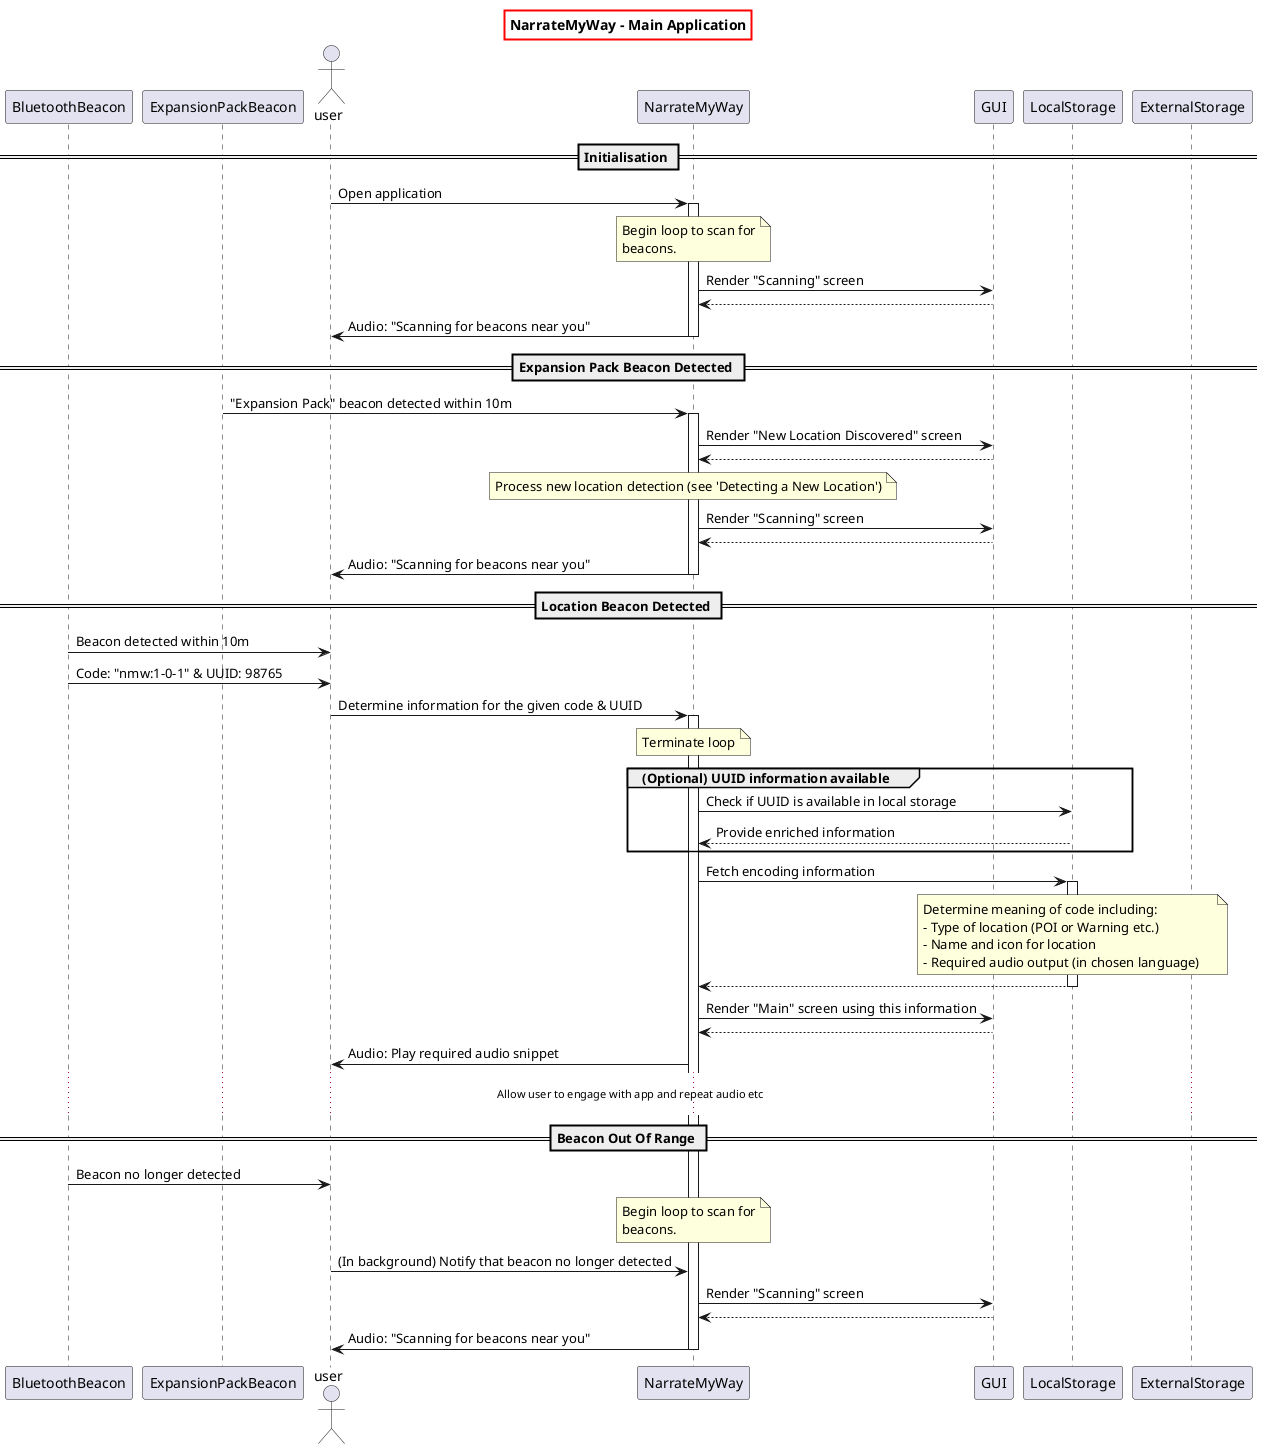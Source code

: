 @startuml NMW-Main
skinparam titleBorderThickness 2
skinparam titleBorderColor red
skinparam titleFontStyle bold

title NarrateMyWay - Main Application

participant BluetoothBeacon
participant ExpansionPackBeacon
actor user
participant NarrateMyWay
participant GUI
participant LocalStorage
participant ExternalStorage


== Initialisation == 

user->NarrateMyWay : Open application
activate NarrateMyWay
note over NarrateMyWay
    Begin loop to scan for
    beacons.     
end note
NarrateMyWay->GUI : Render "Scanning" screen
NarrateMyWay<--GUI
user <- NarrateMyWay : Audio: "Scanning for beacons near you"

deactivate NarrateMyWay

== Expansion Pack Beacon Detected ==

NarrateMyWay <- ExpansionPackBeacon : "Expansion Pack" beacon detected within 10m
activate NarrateMyWay

NarrateMyWay -> GUI : Render "New Location Discovered" screen
NarrateMyWay <-- GUI

note over NarrateMyWay
    Process new location detection (see 'Detecting a New Location')
end note

NarrateMyWay -> GUI : Render "Scanning" screen
NarrateMyWay <-- GUI

user <- NarrateMyWay : Audio: "Scanning for beacons near you"

deactivate NarrateMyWay

== Location Beacon Detected ==

user<-BluetoothBeacon : Beacon detected within 10m
user<-BluetoothBeacon : Code: "nmw:1-0-1" & UUID: 98765
user->NarrateMyWay : Determine information for the given code & UUID
activate NarrateMyWay
note over NarrateMyWay : Terminate loop

group (Optional) UUID information available
NarrateMyWay->LocalStorage : Check if UUID is available in local storage
NarrateMyWay<--LocalStorage : Provide enriched information
end

NarrateMyWay->LocalStorage : Fetch encoding information
activate LocalStorage
note over LocalStorage 
    Determine meaning of code including:
    - Type of location (POI or Warning etc.)
    - Name and icon for location
    - Required audio output (in chosen language)    
end note
NarrateMyWay<--LocalStorage
deactivate LocalStorage
NarrateMyWay->GUI: Render "Main" screen using this information
NarrateMyWay<--GUI
user <- NarrateMyWay : Audio: Play required audio snippet
...Allow user to engage with app and repeat audio etc...

== Beacon Out Of Range ==

BluetoothBeacon->user : Beacon no longer detected
note over NarrateMyWay
    Begin loop to scan for
    beacons.     
end note
user->NarrateMyWay : (In background) Notify that beacon no longer detected
NarrateMyWay->GUI : Render "Scanning" screen
NarrateMyWay<--GUI
user <- NarrateMyWay : Audio: "Scanning for beacons near you"

deactivate NarrateMyWay

@enduml